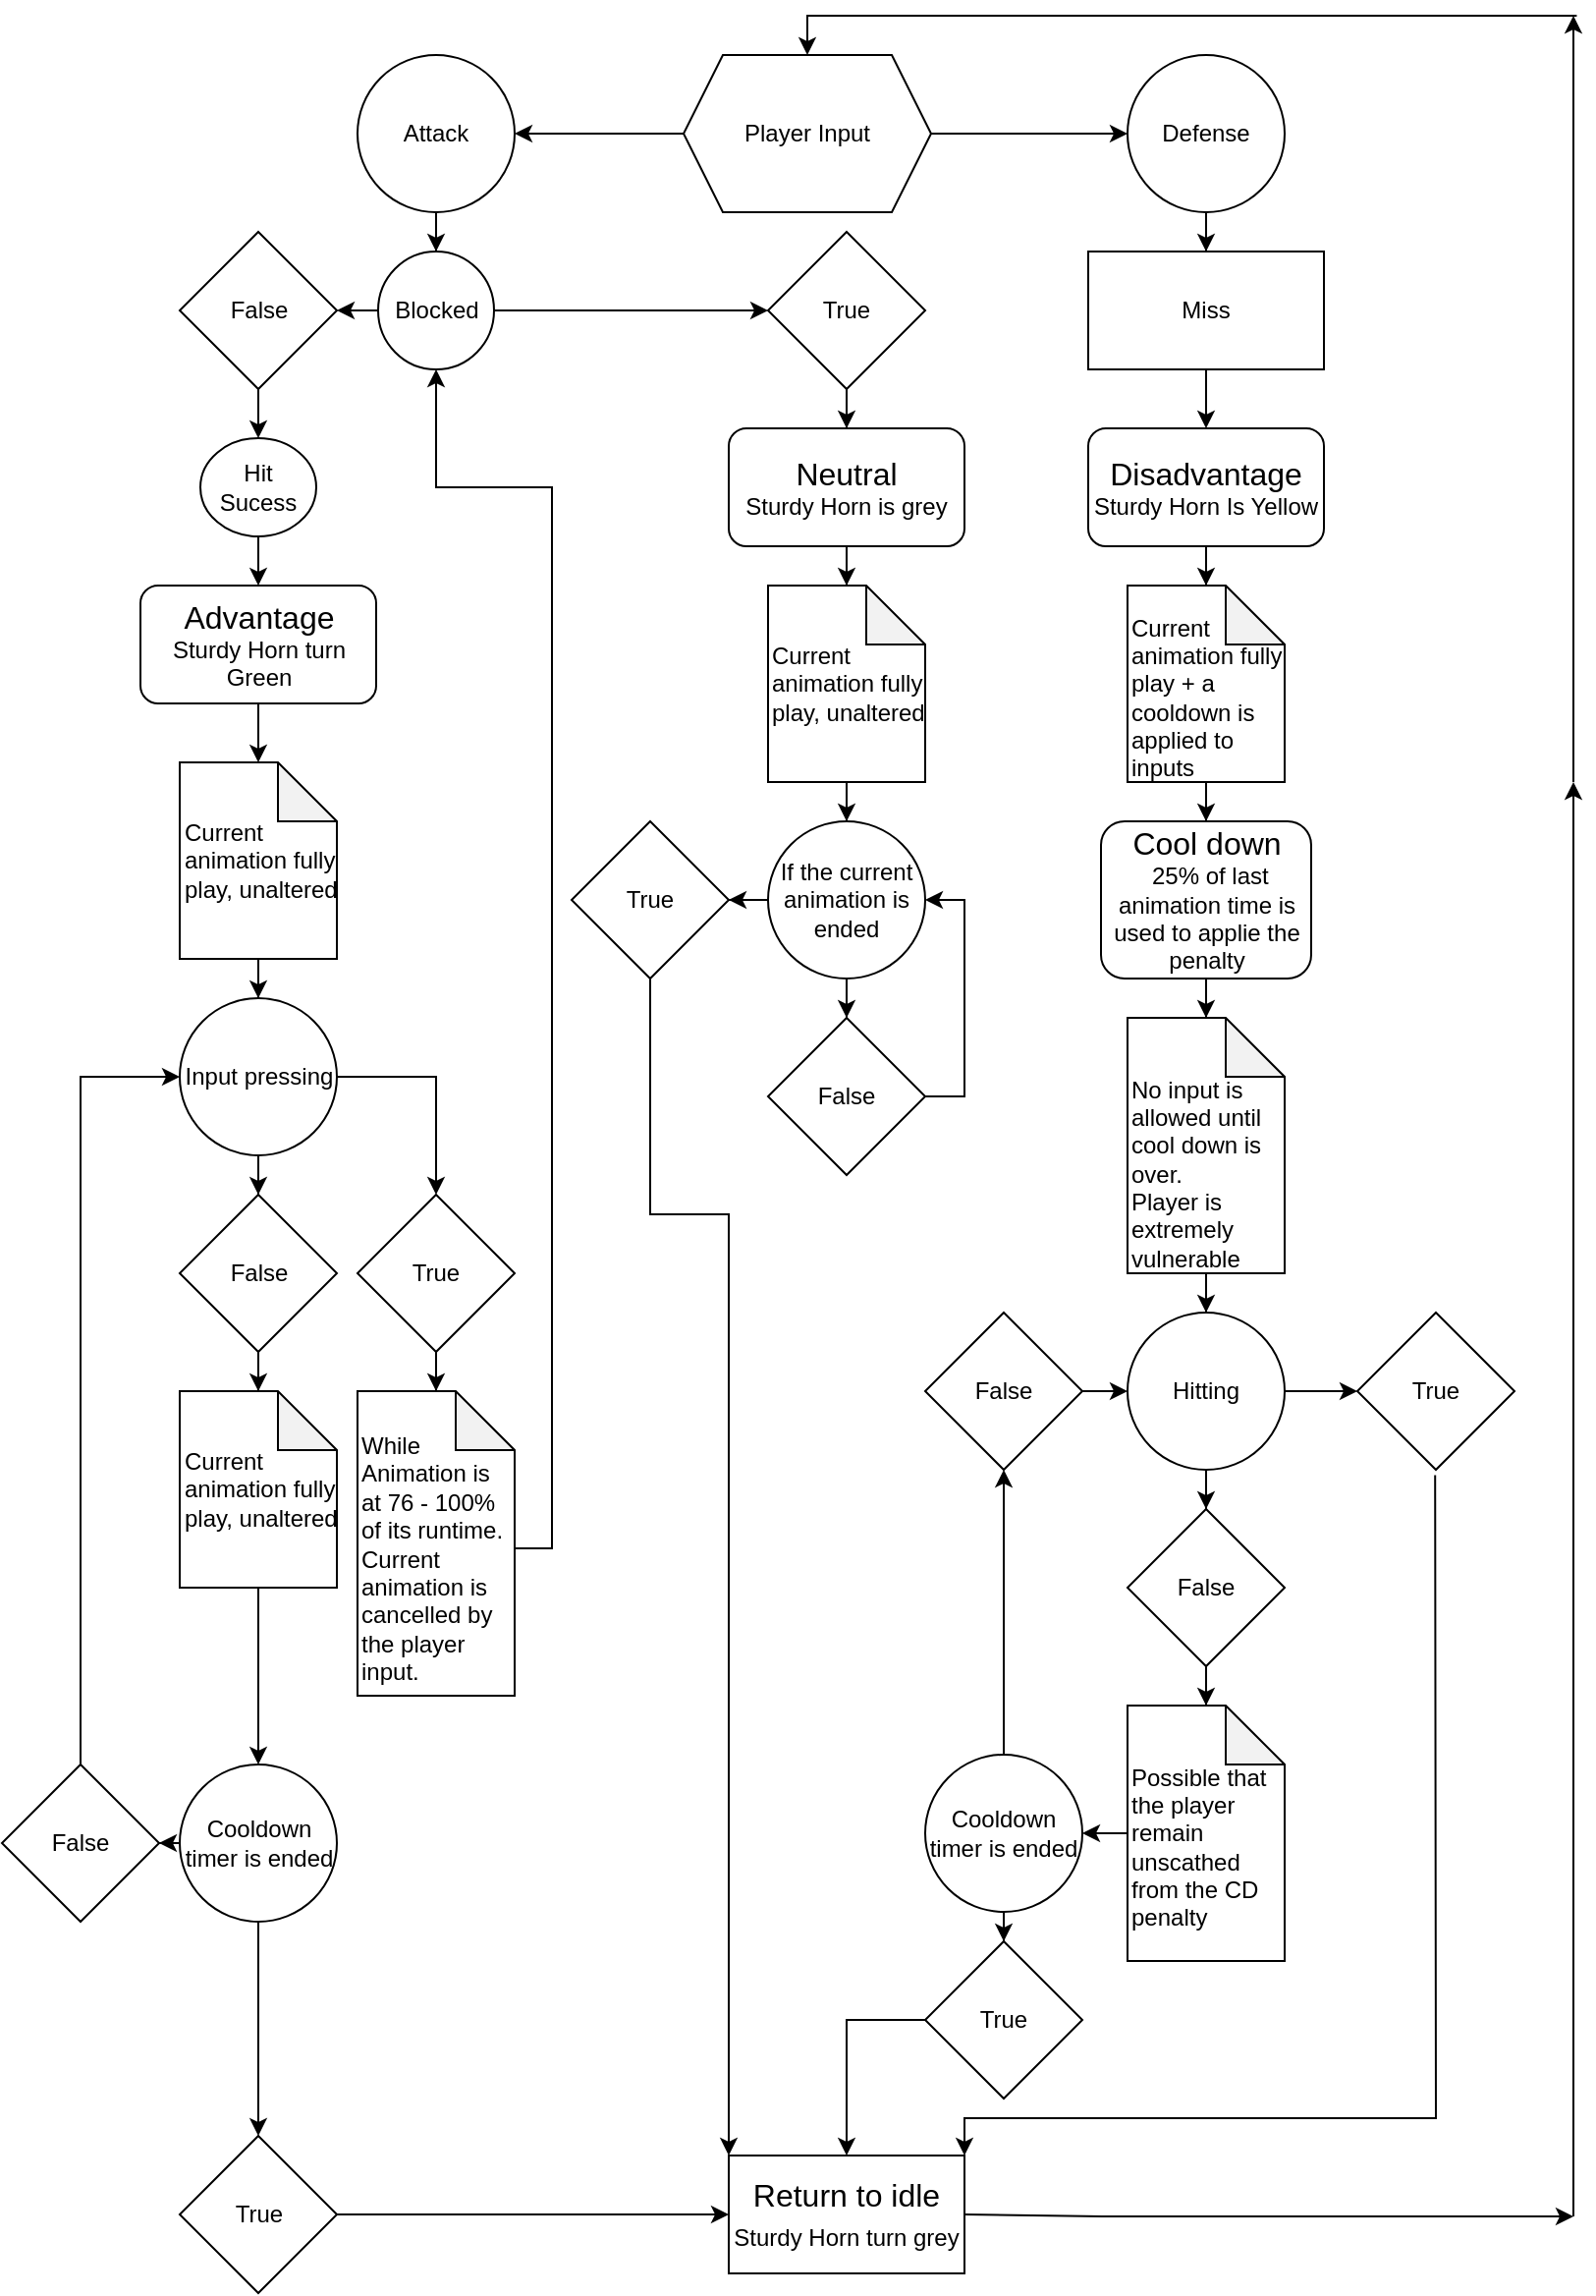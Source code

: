 <mxfile version="24.7.5">
  <diagram name="Page-1" id="gULj83oo7uORFyNl-1iY">
    <mxGraphModel dx="574" dy="334" grid="1" gridSize="10" guides="1" tooltips="1" connect="1" arrows="1" fold="1" page="1" pageScale="1" pageWidth="827" pageHeight="1169" math="0" shadow="0">
      <root>
        <mxCell id="0" />
        <mxCell id="1" parent="0" />
        <mxCell id="j8u5JgzvE91sefAV_qBA-169" value="" style="edgeStyle=orthogonalEdgeStyle;rounded=0;orthogonalLoop=1;jettySize=auto;html=1;" parent="1" source="j8u5JgzvE91sefAV_qBA-1" target="j8u5JgzvE91sefAV_qBA-168" edge="1">
          <mxGeometry relative="1" as="geometry" />
        </mxCell>
        <mxCell id="j8u5JgzvE91sefAV_qBA-171" value="" style="edgeStyle=orthogonalEdgeStyle;rounded=0;orthogonalLoop=1;jettySize=auto;html=1;" parent="1" source="j8u5JgzvE91sefAV_qBA-1" target="j8u5JgzvE91sefAV_qBA-170" edge="1">
          <mxGeometry relative="1" as="geometry" />
        </mxCell>
        <mxCell id="j8u5JgzvE91sefAV_qBA-1" value="Player Input" style="shape=hexagon;perimeter=hexagonPerimeter2;whiteSpace=wrap;html=1;fixedSize=1;" parent="1" vertex="1">
          <mxGeometry x="357" y="30" width="126" height="80" as="geometry" />
        </mxCell>
        <mxCell id="j8u5JgzvE91sefAV_qBA-207" value="" style="edgeStyle=orthogonalEdgeStyle;rounded=0;orthogonalLoop=1;jettySize=auto;html=1;" parent="1" source="j8u5JgzvE91sefAV_qBA-168" target="j8u5JgzvE91sefAV_qBA-206" edge="1">
          <mxGeometry relative="1" as="geometry" />
        </mxCell>
        <mxCell id="j8u5JgzvE91sefAV_qBA-168" value="Attack" style="ellipse;whiteSpace=wrap;html=1;" parent="1" vertex="1">
          <mxGeometry x="191" y="30" width="80" height="80" as="geometry" />
        </mxCell>
        <mxCell id="j8u5JgzvE91sefAV_qBA-173" value="" style="edgeStyle=orthogonalEdgeStyle;rounded=0;orthogonalLoop=1;jettySize=auto;html=1;" parent="1" source="j8u5JgzvE91sefAV_qBA-170" target="j8u5JgzvE91sefAV_qBA-172" edge="1">
          <mxGeometry relative="1" as="geometry" />
        </mxCell>
        <mxCell id="j8u5JgzvE91sefAV_qBA-170" value="Defense" style="ellipse;whiteSpace=wrap;html=1;" parent="1" vertex="1">
          <mxGeometry x="583" y="30" width="80" height="80" as="geometry" />
        </mxCell>
        <mxCell id="j8u5JgzvE91sefAV_qBA-176" style="edgeStyle=orthogonalEdgeStyle;rounded=0;orthogonalLoop=1;jettySize=auto;html=1;entryX=0.5;entryY=0;entryDx=0;entryDy=0;" parent="1" source="j8u5JgzvE91sefAV_qBA-172" target="j8u5JgzvE91sefAV_qBA-174" edge="1">
          <mxGeometry relative="1" as="geometry" />
        </mxCell>
        <mxCell id="j8u5JgzvE91sefAV_qBA-172" value="Miss" style="whiteSpace=wrap;html=1;" parent="1" vertex="1">
          <mxGeometry x="563" y="130" width="120" height="60" as="geometry" />
        </mxCell>
        <mxCell id="j8u5JgzvE91sefAV_qBA-174" value="&lt;font style=&quot;font-size: 16px;&quot;&gt;Disadvantage&lt;/font&gt;&lt;div&gt;Sturdy Horn Is Yellow&lt;/div&gt;" style="rounded=1;whiteSpace=wrap;html=1;" parent="1" vertex="1">
          <mxGeometry x="563" y="220" width="120" height="60" as="geometry" />
        </mxCell>
        <mxCell id="j8u5JgzvE91sefAV_qBA-180" style="edgeStyle=orthogonalEdgeStyle;rounded=0;orthogonalLoop=1;jettySize=auto;html=1;entryX=0.5;entryY=0;entryDx=0;entryDy=0;" parent="1" source="j8u5JgzvE91sefAV_qBA-177" target="j8u5JgzvE91sefAV_qBA-179" edge="1">
          <mxGeometry relative="1" as="geometry" />
        </mxCell>
        <mxCell id="j8u5JgzvE91sefAV_qBA-177" value="&lt;div&gt;&lt;br&gt;&lt;/div&gt;Current&amp;nbsp;&lt;div&gt;animation fully play + a cooldown is applied to inputs&lt;/div&gt;" style="shape=note;whiteSpace=wrap;html=1;backgroundOutline=1;darkOpacity=0.05;align=left;" parent="1" vertex="1">
          <mxGeometry x="583" y="300" width="80" height="100" as="geometry" />
        </mxCell>
        <mxCell id="j8u5JgzvE91sefAV_qBA-178" style="edgeStyle=orthogonalEdgeStyle;rounded=0;orthogonalLoop=1;jettySize=auto;html=1;entryX=0.5;entryY=0;entryDx=0;entryDy=0;entryPerimeter=0;" parent="1" source="j8u5JgzvE91sefAV_qBA-174" target="j8u5JgzvE91sefAV_qBA-177" edge="1">
          <mxGeometry relative="1" as="geometry" />
        </mxCell>
        <mxCell id="j8u5JgzvE91sefAV_qBA-179" value="&lt;span style=&quot;font-size: 16px;&quot;&gt;Cool down&lt;/span&gt;&lt;div&gt;&lt;span style=&quot;background-color: initial;&quot;&gt;&lt;font style=&quot;font-size: 12px;&quot;&gt;&amp;nbsp;25% of last animation time is used to applie the penalty&lt;/font&gt;&lt;/span&gt;&lt;/div&gt;" style="rounded=1;whiteSpace=wrap;html=1;" parent="1" vertex="1">
          <mxGeometry x="569.5" y="420" width="107" height="80" as="geometry" />
        </mxCell>
        <mxCell id="j8u5JgzvE91sefAV_qBA-191" style="edgeStyle=orthogonalEdgeStyle;rounded=0;orthogonalLoop=1;jettySize=auto;html=1;entryX=0.5;entryY=0;entryDx=0;entryDy=0;" parent="1" source="j8u5JgzvE91sefAV_qBA-181" target="j8u5JgzvE91sefAV_qBA-190" edge="1">
          <mxGeometry relative="1" as="geometry" />
        </mxCell>
        <mxCell id="j8u5JgzvE91sefAV_qBA-181" value="&lt;div&gt;&lt;br&gt;&lt;/div&gt;&lt;div&gt;&lt;br&gt;&lt;/div&gt;No input is allowed until cool down is over.&lt;div&gt;Player is extremely vulnerable&lt;/div&gt;" style="shape=note;whiteSpace=wrap;html=1;backgroundOutline=1;darkOpacity=0.05;align=left;" parent="1" vertex="1">
          <mxGeometry x="583" y="520" width="80" height="130" as="geometry" />
        </mxCell>
        <mxCell id="j8u5JgzvE91sefAV_qBA-182" style="edgeStyle=orthogonalEdgeStyle;rounded=0;orthogonalLoop=1;jettySize=auto;html=1;entryX=0.5;entryY=0;entryDx=0;entryDy=0;entryPerimeter=0;" parent="1" source="j8u5JgzvE91sefAV_qBA-179" target="j8u5JgzvE91sefAV_qBA-181" edge="1">
          <mxGeometry relative="1" as="geometry" />
        </mxCell>
        <mxCell id="j8u5JgzvE91sefAV_qBA-193" value="" style="edgeStyle=orthogonalEdgeStyle;rounded=0;orthogonalLoop=1;jettySize=auto;html=1;" parent="1" source="j8u5JgzvE91sefAV_qBA-190" target="j8u5JgzvE91sefAV_qBA-192" edge="1">
          <mxGeometry relative="1" as="geometry" />
        </mxCell>
        <mxCell id="j8u5JgzvE91sefAV_qBA-199" value="" style="edgeStyle=orthogonalEdgeStyle;rounded=0;orthogonalLoop=1;jettySize=auto;html=1;" parent="1" source="j8u5JgzvE91sefAV_qBA-190" target="j8u5JgzvE91sefAV_qBA-198" edge="1">
          <mxGeometry relative="1" as="geometry" />
        </mxCell>
        <mxCell id="j8u5JgzvE91sefAV_qBA-190" value="Hitting" style="ellipse;whiteSpace=wrap;html=1;aspect=fixed;" parent="1" vertex="1">
          <mxGeometry x="583" y="670" width="80" height="80" as="geometry" />
        </mxCell>
        <mxCell id="j8u5JgzvE91sefAV_qBA-192" value="True" style="rhombus;whiteSpace=wrap;html=1;" parent="1" vertex="1">
          <mxGeometry x="700" y="670" width="80" height="80" as="geometry" />
        </mxCell>
        <mxCell id="j8u5JgzvE91sefAV_qBA-198" value="False" style="rhombus;whiteSpace=wrap;html=1;" parent="1" vertex="1">
          <mxGeometry x="583" y="770" width="80" height="80" as="geometry" />
        </mxCell>
        <mxCell id="lFKr15l0KvGgHXMb6RKH-25" value="" style="edgeStyle=orthogonalEdgeStyle;rounded=0;orthogonalLoop=1;jettySize=auto;html=1;" edge="1" parent="1" source="j8u5JgzvE91sefAV_qBA-200" target="lFKr15l0KvGgHXMb6RKH-24">
          <mxGeometry relative="1" as="geometry" />
        </mxCell>
        <mxCell id="j8u5JgzvE91sefAV_qBA-200" value="&lt;div&gt;&lt;br&gt;&lt;/div&gt;Possible that the player remain unscathed from the CD penalty" style="shape=note;whiteSpace=wrap;html=1;backgroundOutline=1;darkOpacity=0.05;align=left;" parent="1" vertex="1">
          <mxGeometry x="583" y="870" width="80" height="130" as="geometry" />
        </mxCell>
        <mxCell id="j8u5JgzvE91sefAV_qBA-202" style="edgeStyle=orthogonalEdgeStyle;rounded=0;orthogonalLoop=1;jettySize=auto;html=1;entryX=0.5;entryY=0;entryDx=0;entryDy=0;entryPerimeter=0;" parent="1" source="j8u5JgzvE91sefAV_qBA-198" target="j8u5JgzvE91sefAV_qBA-200" edge="1">
          <mxGeometry relative="1" as="geometry" />
        </mxCell>
        <mxCell id="j8u5JgzvE91sefAV_qBA-209" value="" style="edgeStyle=orthogonalEdgeStyle;rounded=0;orthogonalLoop=1;jettySize=auto;html=1;" parent="1" source="j8u5JgzvE91sefAV_qBA-206" target="j8u5JgzvE91sefAV_qBA-208" edge="1">
          <mxGeometry relative="1" as="geometry" />
        </mxCell>
        <mxCell id="j8u5JgzvE91sefAV_qBA-211" value="" style="edgeStyle=orthogonalEdgeStyle;rounded=0;orthogonalLoop=1;jettySize=auto;html=1;" parent="1" source="j8u5JgzvE91sefAV_qBA-206" target="j8u5JgzvE91sefAV_qBA-210" edge="1">
          <mxGeometry relative="1" as="geometry" />
        </mxCell>
        <mxCell id="j8u5JgzvE91sefAV_qBA-206" value="Blocked" style="ellipse;whiteSpace=wrap;html=1;" parent="1" vertex="1">
          <mxGeometry x="201.5" y="130" width="59" height="60" as="geometry" />
        </mxCell>
        <mxCell id="j8u5JgzvE91sefAV_qBA-226" value="" style="edgeStyle=orthogonalEdgeStyle;rounded=0;orthogonalLoop=1;jettySize=auto;html=1;" parent="1" source="j8u5JgzvE91sefAV_qBA-208" target="j8u5JgzvE91sefAV_qBA-225" edge="1">
          <mxGeometry relative="1" as="geometry" />
        </mxCell>
        <mxCell id="j8u5JgzvE91sefAV_qBA-208" value="False" style="rhombus;whiteSpace=wrap;html=1;" parent="1" vertex="1">
          <mxGeometry x="100.5" y="120" width="80" height="80" as="geometry" />
        </mxCell>
        <mxCell id="j8u5JgzvE91sefAV_qBA-210" value="True" style="rhombus;whiteSpace=wrap;html=1;" parent="1" vertex="1">
          <mxGeometry x="400" y="120" width="80" height="80" as="geometry" />
        </mxCell>
        <mxCell id="j8u5JgzvE91sefAV_qBA-221" value="&lt;font style=&quot;font-size: 16px;&quot;&gt;Neutral&lt;/font&gt;&lt;div&gt;Sturdy Horn is grey&lt;/div&gt;" style="rounded=1;whiteSpace=wrap;html=1;" parent="1" vertex="1">
          <mxGeometry x="380" y="220" width="120" height="60" as="geometry" />
        </mxCell>
        <mxCell id="lFKr15l0KvGgHXMb6RKH-13" style="edgeStyle=orthogonalEdgeStyle;rounded=0;orthogonalLoop=1;jettySize=auto;html=1;entryX=0.5;entryY=0;entryDx=0;entryDy=0;" edge="1" parent="1" source="j8u5JgzvE91sefAV_qBA-223" target="lFKr15l0KvGgHXMb6RKH-12">
          <mxGeometry relative="1" as="geometry" />
        </mxCell>
        <mxCell id="j8u5JgzvE91sefAV_qBA-223" value="Current animation fully play, unaltered" style="shape=note;whiteSpace=wrap;html=1;backgroundOutline=1;darkOpacity=0.05;align=left;" parent="1" vertex="1">
          <mxGeometry x="400" y="300" width="80" height="100" as="geometry" />
        </mxCell>
        <mxCell id="j8u5JgzvE91sefAV_qBA-224" style="edgeStyle=orthogonalEdgeStyle;rounded=0;orthogonalLoop=1;jettySize=auto;html=1;entryX=0.5;entryY=0;entryDx=0;entryDy=0;entryPerimeter=0;" parent="1" source="j8u5JgzvE91sefAV_qBA-221" target="j8u5JgzvE91sefAV_qBA-223" edge="1">
          <mxGeometry relative="1" as="geometry" />
        </mxCell>
        <mxCell id="j8u5JgzvE91sefAV_qBA-228" style="edgeStyle=orthogonalEdgeStyle;rounded=0;orthogonalLoop=1;jettySize=auto;html=1;entryX=0.5;entryY=0;entryDx=0;entryDy=0;" parent="1" source="j8u5JgzvE91sefAV_qBA-225" target="j8u5JgzvE91sefAV_qBA-227" edge="1">
          <mxGeometry relative="1" as="geometry" />
        </mxCell>
        <mxCell id="j8u5JgzvE91sefAV_qBA-225" value="Hit Sucess" style="ellipse;whiteSpace=wrap;html=1;" parent="1" vertex="1">
          <mxGeometry x="111" y="225" width="59" height="50" as="geometry" />
        </mxCell>
        <mxCell id="j8u5JgzvE91sefAV_qBA-227" value="&lt;font style=&quot;font-size: 16px;&quot;&gt;Advantage&lt;/font&gt;&lt;div&gt;Sturdy Horn turn Green&lt;/div&gt;" style="rounded=1;whiteSpace=wrap;html=1;" parent="1" vertex="1">
          <mxGeometry x="80.5" y="300" width="120" height="60" as="geometry" />
        </mxCell>
        <mxCell id="j8u5JgzvE91sefAV_qBA-232" value="" style="edgeStyle=orthogonalEdgeStyle;rounded=0;orthogonalLoop=1;jettySize=auto;html=1;" parent="1" source="j8u5JgzvE91sefAV_qBA-229" target="j8u5JgzvE91sefAV_qBA-231" edge="1">
          <mxGeometry relative="1" as="geometry" />
        </mxCell>
        <mxCell id="j8u5JgzvE91sefAV_qBA-229" value="Current animation fully play, unaltered" style="shape=note;whiteSpace=wrap;html=1;backgroundOutline=1;darkOpacity=0.05;align=left;" parent="1" vertex="1">
          <mxGeometry x="100.5" y="390" width="80" height="100" as="geometry" />
        </mxCell>
        <mxCell id="j8u5JgzvE91sefAV_qBA-230" style="edgeStyle=orthogonalEdgeStyle;rounded=0;orthogonalLoop=1;jettySize=auto;html=1;entryX=0.5;entryY=0;entryDx=0;entryDy=0;entryPerimeter=0;" parent="1" source="j8u5JgzvE91sefAV_qBA-227" target="j8u5JgzvE91sefAV_qBA-229" edge="1">
          <mxGeometry relative="1" as="geometry" />
        </mxCell>
        <mxCell id="j8u5JgzvE91sefAV_qBA-234" value="" style="edgeStyle=orthogonalEdgeStyle;rounded=0;orthogonalLoop=1;jettySize=auto;html=1;" parent="1" source="j8u5JgzvE91sefAV_qBA-231" target="j8u5JgzvE91sefAV_qBA-233" edge="1">
          <mxGeometry relative="1" as="geometry" />
        </mxCell>
        <mxCell id="j8u5JgzvE91sefAV_qBA-241" value="" style="edgeStyle=orthogonalEdgeStyle;rounded=0;orthogonalLoop=1;jettySize=auto;html=1;" parent="1" source="j8u5JgzvE91sefAV_qBA-231" target="j8u5JgzvE91sefAV_qBA-240" edge="1">
          <mxGeometry relative="1" as="geometry" />
        </mxCell>
        <mxCell id="j8u5JgzvE91sefAV_qBA-231" value="Input pressing" style="ellipse;whiteSpace=wrap;html=1;" parent="1" vertex="1">
          <mxGeometry x="100.5" y="510" width="80" height="80" as="geometry" />
        </mxCell>
        <mxCell id="j8u5JgzvE91sefAV_qBA-233" value="True" style="rhombus;whiteSpace=wrap;html=1;" parent="1" vertex="1">
          <mxGeometry x="191" y="610" width="80" height="80" as="geometry" />
        </mxCell>
        <mxCell id="j8u5JgzvE91sefAV_qBA-239" style="edgeStyle=orthogonalEdgeStyle;rounded=0;orthogonalLoop=1;jettySize=auto;html=1;entryX=0.5;entryY=1;entryDx=0;entryDy=0;" parent="1" source="j8u5JgzvE91sefAV_qBA-235" target="j8u5JgzvE91sefAV_qBA-206" edge="1">
          <mxGeometry relative="1" as="geometry">
            <mxPoint x="290" y="460" as="targetPoint" />
            <Array as="points">
              <mxPoint x="290" y="790" />
              <mxPoint x="290" y="250" />
              <mxPoint x="231" y="250" />
            </Array>
          </mxGeometry>
        </mxCell>
        <mxCell id="j8u5JgzvE91sefAV_qBA-235" value="&lt;div&gt;&lt;br&gt;&lt;/div&gt;While Animation is at 76 - 100% of its runtime. Current animation is cancelled by the player input." style="shape=note;whiteSpace=wrap;html=1;backgroundOutline=1;darkOpacity=0.05;align=left;" parent="1" vertex="1">
          <mxGeometry x="191" y="710" width="80" height="155" as="geometry" />
        </mxCell>
        <mxCell id="j8u5JgzvE91sefAV_qBA-236" style="edgeStyle=orthogonalEdgeStyle;rounded=0;orthogonalLoop=1;jettySize=auto;html=1;entryX=0.5;entryY=0;entryDx=0;entryDy=0;entryPerimeter=0;" parent="1" source="j8u5JgzvE91sefAV_qBA-233" target="j8u5JgzvE91sefAV_qBA-235" edge="1">
          <mxGeometry relative="1" as="geometry" />
        </mxCell>
        <mxCell id="j8u5JgzvE91sefAV_qBA-240" value="False" style="rhombus;whiteSpace=wrap;html=1;" parent="1" vertex="1">
          <mxGeometry x="100.5" y="610" width="80" height="80" as="geometry" />
        </mxCell>
        <mxCell id="j8u5JgzvE91sefAV_qBA-243" style="edgeStyle=orthogonalEdgeStyle;rounded=0;orthogonalLoop=1;jettySize=auto;html=1;entryX=0.5;entryY=0;entryDx=0;entryDy=0;entryPerimeter=0;" parent="1" source="j8u5JgzvE91sefAV_qBA-240" target="j8u5JgzvE91sefAV_qBA-244" edge="1">
          <mxGeometry relative="1" as="geometry">
            <mxPoint x="71" y="900" as="targetPoint" />
          </mxGeometry>
        </mxCell>
        <mxCell id="lFKr15l0KvGgHXMb6RKH-2" value="" style="edgeStyle=orthogonalEdgeStyle;rounded=0;orthogonalLoop=1;jettySize=auto;html=1;" edge="1" parent="1" source="j8u5JgzvE91sefAV_qBA-244" target="lFKr15l0KvGgHXMb6RKH-1">
          <mxGeometry relative="1" as="geometry" />
        </mxCell>
        <mxCell id="j8u5JgzvE91sefAV_qBA-244" value="Current animation fully play, unaltered" style="shape=note;whiteSpace=wrap;html=1;backgroundOutline=1;darkOpacity=0.05;align=left;" parent="1" vertex="1">
          <mxGeometry x="100.5" y="710" width="80" height="100" as="geometry" />
        </mxCell>
        <mxCell id="j8u5JgzvE91sefAV_qBA-245" style="edgeStyle=orthogonalEdgeStyle;rounded=0;orthogonalLoop=1;jettySize=auto;html=1;entryX=0.5;entryY=0;entryDx=0;entryDy=0;" parent="1" source="j8u5JgzvE91sefAV_qBA-210" target="j8u5JgzvE91sefAV_qBA-221" edge="1">
          <mxGeometry relative="1" as="geometry" />
        </mxCell>
        <mxCell id="j8u5JgzvE91sefAV_qBA-256" value="" style="endArrow=classic;html=1;rounded=0;exitX=1;exitY=0.5;exitDx=0;exitDy=0;" parent="1" edge="1">
          <mxGeometry width="50" height="50" relative="1" as="geometry">
            <mxPoint x="500" y="1129" as="sourcePoint" />
            <mxPoint x="810" y="1130" as="targetPoint" />
            <Array as="points">
              <mxPoint x="570" y="1130" />
            </Array>
          </mxGeometry>
        </mxCell>
        <mxCell id="j8u5JgzvE91sefAV_qBA-257" value="" style="endArrow=classic;html=1;rounded=0;" parent="1" edge="1">
          <mxGeometry width="50" height="50" relative="1" as="geometry">
            <mxPoint x="810" y="1130" as="sourcePoint" />
            <mxPoint x="810" y="400" as="targetPoint" />
          </mxGeometry>
        </mxCell>
        <mxCell id="j8u5JgzvE91sefAV_qBA-259" value="" style="endArrow=classic;html=1;rounded=0;" parent="1" edge="1">
          <mxGeometry width="50" height="50" relative="1" as="geometry">
            <mxPoint x="810" y="400" as="sourcePoint" />
            <mxPoint x="810" y="10" as="targetPoint" />
          </mxGeometry>
        </mxCell>
        <mxCell id="j8u5JgzvE91sefAV_qBA-260" value="" style="endArrow=classic;html=1;rounded=0;entryX=0.5;entryY=0;entryDx=0;entryDy=0;" parent="1" target="j8u5JgzvE91sefAV_qBA-1" edge="1">
          <mxGeometry width="50" height="50" relative="1" as="geometry">
            <mxPoint x="811.71" y="10" as="sourcePoint" />
            <mxPoint x="419.996" y="10" as="targetPoint" />
            <Array as="points">
              <mxPoint x="420" y="10" />
            </Array>
          </mxGeometry>
        </mxCell>
        <mxCell id="lFKr15l0KvGgHXMb6RKH-4" value="" style="edgeStyle=orthogonalEdgeStyle;rounded=0;orthogonalLoop=1;jettySize=auto;html=1;" edge="1" parent="1" source="lFKr15l0KvGgHXMb6RKH-1" target="lFKr15l0KvGgHXMb6RKH-3">
          <mxGeometry relative="1" as="geometry" />
        </mxCell>
        <mxCell id="lFKr15l0KvGgHXMb6RKH-7" value="" style="edgeStyle=orthogonalEdgeStyle;rounded=0;orthogonalLoop=1;jettySize=auto;html=1;" edge="1" parent="1" source="lFKr15l0KvGgHXMb6RKH-1" target="lFKr15l0KvGgHXMb6RKH-6">
          <mxGeometry relative="1" as="geometry" />
        </mxCell>
        <mxCell id="lFKr15l0KvGgHXMb6RKH-1" value="Cooldown timer is ended" style="ellipse;whiteSpace=wrap;html=1;align=center;" vertex="1" parent="1">
          <mxGeometry x="100.5" y="900" width="80" height="80" as="geometry" />
        </mxCell>
        <mxCell id="lFKr15l0KvGgHXMb6RKH-3" value="False" style="rhombus;whiteSpace=wrap;html=1;" vertex="1" parent="1">
          <mxGeometry x="10" y="900" width="80" height="80" as="geometry" />
        </mxCell>
        <mxCell id="lFKr15l0KvGgHXMb6RKH-5" value="" style="endArrow=classic;html=1;rounded=0;exitX=0.5;exitY=0;exitDx=0;exitDy=0;entryX=0;entryY=0.5;entryDx=0;entryDy=0;" edge="1" parent="1" source="lFKr15l0KvGgHXMb6RKH-3" target="j8u5JgzvE91sefAV_qBA-231">
          <mxGeometry width="50" height="50" relative="1" as="geometry">
            <mxPoint x="60" y="780" as="sourcePoint" />
            <mxPoint x="50" y="550" as="targetPoint" />
            <Array as="points">
              <mxPoint x="50" y="550" />
            </Array>
          </mxGeometry>
        </mxCell>
        <mxCell id="lFKr15l0KvGgHXMb6RKH-8" style="edgeStyle=orthogonalEdgeStyle;rounded=0;orthogonalLoop=1;jettySize=auto;html=1;entryX=0;entryY=0.5;entryDx=0;entryDy=0;" edge="1" parent="1" source="lFKr15l0KvGgHXMb6RKH-6">
          <mxGeometry relative="1" as="geometry">
            <mxPoint x="380" y="1129" as="targetPoint" />
          </mxGeometry>
        </mxCell>
        <mxCell id="lFKr15l0KvGgHXMb6RKH-6" value="True" style="rhombus;whiteSpace=wrap;html=1;" vertex="1" parent="1">
          <mxGeometry x="100.5" y="1089" width="80" height="80" as="geometry" />
        </mxCell>
        <mxCell id="lFKr15l0KvGgHXMb6RKH-15" value="" style="edgeStyle=orthogonalEdgeStyle;rounded=0;orthogonalLoop=1;jettySize=auto;html=1;" edge="1" parent="1" source="lFKr15l0KvGgHXMb6RKH-12" target="lFKr15l0KvGgHXMb6RKH-14">
          <mxGeometry relative="1" as="geometry" />
        </mxCell>
        <mxCell id="lFKr15l0KvGgHXMb6RKH-18" value="" style="edgeStyle=orthogonalEdgeStyle;rounded=0;orthogonalLoop=1;jettySize=auto;html=1;" edge="1" parent="1" source="lFKr15l0KvGgHXMb6RKH-12" target="lFKr15l0KvGgHXMb6RKH-17">
          <mxGeometry relative="1" as="geometry" />
        </mxCell>
        <mxCell id="lFKr15l0KvGgHXMb6RKH-12" value="If the current animation is ended" style="ellipse;whiteSpace=wrap;html=1;aspect=fixed;" vertex="1" parent="1">
          <mxGeometry x="400" y="420" width="80" height="80" as="geometry" />
        </mxCell>
        <mxCell id="lFKr15l0KvGgHXMb6RKH-14" value="False" style="rhombus;whiteSpace=wrap;html=1;" vertex="1" parent="1">
          <mxGeometry x="400" y="520" width="80" height="80" as="geometry" />
        </mxCell>
        <mxCell id="lFKr15l0KvGgHXMb6RKH-16" value="" style="endArrow=classic;html=1;rounded=0;exitX=1;exitY=0.5;exitDx=0;exitDy=0;entryX=1;entryY=0.5;entryDx=0;entryDy=0;" edge="1" parent="1" source="lFKr15l0KvGgHXMb6RKH-14" target="lFKr15l0KvGgHXMb6RKH-12">
          <mxGeometry width="50" height="50" relative="1" as="geometry">
            <mxPoint x="350" y="510" as="sourcePoint" />
            <mxPoint x="400" y="460" as="targetPoint" />
            <Array as="points">
              <mxPoint x="480" y="560" />
              <mxPoint x="500" y="560" />
              <mxPoint x="500" y="510" />
              <mxPoint x="500" y="460" />
              <mxPoint x="480" y="460" />
            </Array>
          </mxGeometry>
        </mxCell>
        <mxCell id="lFKr15l0KvGgHXMb6RKH-17" value="True" style="rhombus;whiteSpace=wrap;html=1;" vertex="1" parent="1">
          <mxGeometry x="300" y="420" width="80" height="80" as="geometry" />
        </mxCell>
        <mxCell id="lFKr15l0KvGgHXMb6RKH-30" style="edgeStyle=orthogonalEdgeStyle;rounded=0;orthogonalLoop=1;jettySize=auto;html=1;entryX=0.5;entryY=0;entryDx=0;entryDy=0;" edge="1" parent="1" source="lFKr15l0KvGgHXMb6RKH-24" target="lFKr15l0KvGgHXMb6RKH-29">
          <mxGeometry relative="1" as="geometry" />
        </mxCell>
        <mxCell id="lFKr15l0KvGgHXMb6RKH-33" value="" style="edgeStyle=orthogonalEdgeStyle;rounded=0;orthogonalLoop=1;jettySize=auto;html=1;" edge="1" parent="1" source="lFKr15l0KvGgHXMb6RKH-24" target="lFKr15l0KvGgHXMb6RKH-32">
          <mxGeometry relative="1" as="geometry" />
        </mxCell>
        <mxCell id="lFKr15l0KvGgHXMb6RKH-24" value="Cooldown timer is ended" style="ellipse;whiteSpace=wrap;html=1;align=center;" vertex="1" parent="1">
          <mxGeometry x="480" y="895" width="80" height="80" as="geometry" />
        </mxCell>
        <mxCell id="lFKr15l0KvGgHXMb6RKH-29" value="True" style="rhombus;whiteSpace=wrap;html=1;" vertex="1" parent="1">
          <mxGeometry x="480" y="990" width="80" height="80" as="geometry" />
        </mxCell>
        <mxCell id="lFKr15l0KvGgHXMb6RKH-35" style="edgeStyle=orthogonalEdgeStyle;rounded=0;orthogonalLoop=1;jettySize=auto;html=1;entryX=0;entryY=0.5;entryDx=0;entryDy=0;" edge="1" parent="1" source="lFKr15l0KvGgHXMb6RKH-32" target="j8u5JgzvE91sefAV_qBA-190">
          <mxGeometry relative="1" as="geometry" />
        </mxCell>
        <mxCell id="lFKr15l0KvGgHXMb6RKH-32" value="False" style="rhombus;whiteSpace=wrap;html=1;" vertex="1" parent="1">
          <mxGeometry x="480" y="670" width="80" height="80" as="geometry" />
        </mxCell>
        <mxCell id="lFKr15l0KvGgHXMb6RKH-37" value="" style="endArrow=classic;html=1;rounded=0;exitX=0.495;exitY=1.035;exitDx=0;exitDy=0;exitPerimeter=0;entryX=1;entryY=0;entryDx=0;entryDy=0;" edge="1" parent="1" source="j8u5JgzvE91sefAV_qBA-192" target="lFKr15l0KvGgHXMb6RKH-39">
          <mxGeometry width="50" height="50" relative="1" as="geometry">
            <mxPoint x="820" y="930" as="sourcePoint" />
            <mxPoint x="440" y="1080" as="targetPoint" />
            <Array as="points">
              <mxPoint x="740" y="1080" />
              <mxPoint x="500" y="1080" />
            </Array>
          </mxGeometry>
        </mxCell>
        <mxCell id="lFKr15l0KvGgHXMb6RKH-38" value="" style="endArrow=classic;html=1;rounded=0;exitX=0.5;exitY=1;exitDx=0;exitDy=0;entryX=0;entryY=0;entryDx=0;entryDy=0;" edge="1" parent="1" source="lFKr15l0KvGgHXMb6RKH-17" target="lFKr15l0KvGgHXMb6RKH-39">
          <mxGeometry width="50" height="50" relative="1" as="geometry">
            <mxPoint x="410" y="630" as="sourcePoint" />
            <mxPoint x="380" y="1099" as="targetPoint" />
            <Array as="points">
              <mxPoint x="340" y="620" />
              <mxPoint x="380" y="620" />
            </Array>
          </mxGeometry>
        </mxCell>
        <mxCell id="lFKr15l0KvGgHXMb6RKH-39" value="&lt;font style=&quot;font-size: 16px;&quot;&gt;Return to idle&lt;/font&gt;&lt;div&gt;&lt;font style=&quot;font-size: 16px;&quot;&gt;&lt;span style=&quot;font-size: 12px;&quot;&gt;Sturdy Horn turn grey&lt;/span&gt;&lt;/font&gt;&lt;/div&gt;" style="rounded=0;whiteSpace=wrap;html=1;" vertex="1" parent="1">
          <mxGeometry x="380" y="1099" width="120" height="60" as="geometry" />
        </mxCell>
        <mxCell id="lFKr15l0KvGgHXMb6RKH-40" value="" style="endArrow=classic;html=1;rounded=0;exitX=0;exitY=0.5;exitDx=0;exitDy=0;entryX=0.5;entryY=0;entryDx=0;entryDy=0;" edge="1" parent="1" source="lFKr15l0KvGgHXMb6RKH-29" target="lFKr15l0KvGgHXMb6RKH-39">
          <mxGeometry width="50" height="50" relative="1" as="geometry">
            <mxPoint x="430" y="1110" as="sourcePoint" />
            <mxPoint x="480" y="1060" as="targetPoint" />
            <Array as="points">
              <mxPoint x="440" y="1030" />
            </Array>
          </mxGeometry>
        </mxCell>
      </root>
    </mxGraphModel>
  </diagram>
</mxfile>
